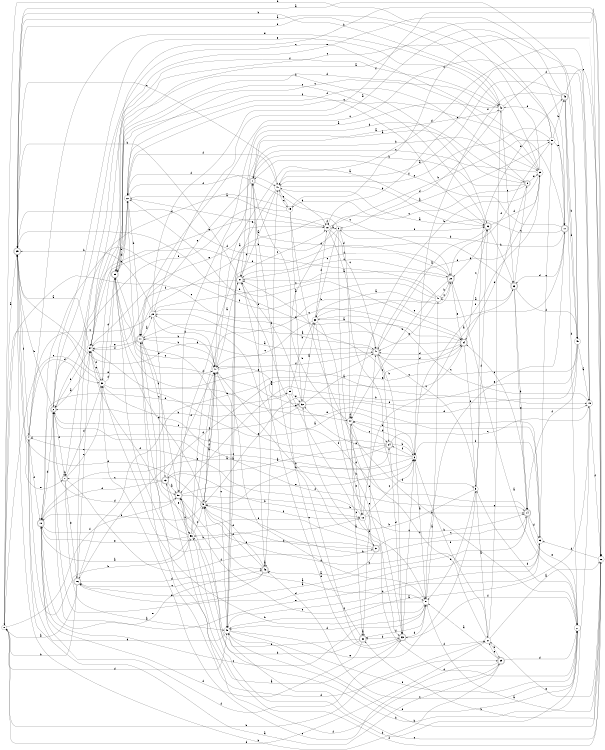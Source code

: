 digraph n47_2 {
__start0 [label="" shape="none"];

rankdir=LR;
size="8,5";

s0 [style="filled", color="black", fillcolor="white" shape="circle", label="0"];
s1 [style="rounded,filled", color="black", fillcolor="white" shape="doublecircle", label="1"];
s2 [style="rounded,filled", color="black", fillcolor="white" shape="doublecircle", label="2"];
s3 [style="filled", color="black", fillcolor="white" shape="circle", label="3"];
s4 [style="filled", color="black", fillcolor="white" shape="circle", label="4"];
s5 [style="rounded,filled", color="black", fillcolor="white" shape="doublecircle", label="5"];
s6 [style="filled", color="black", fillcolor="white" shape="circle", label="6"];
s7 [style="rounded,filled", color="black", fillcolor="white" shape="doublecircle", label="7"];
s8 [style="rounded,filled", color="black", fillcolor="white" shape="doublecircle", label="8"];
s9 [style="filled", color="black", fillcolor="white" shape="circle", label="9"];
s10 [style="rounded,filled", color="black", fillcolor="white" shape="doublecircle", label="10"];
s11 [style="rounded,filled", color="black", fillcolor="white" shape="doublecircle", label="11"];
s12 [style="filled", color="black", fillcolor="white" shape="circle", label="12"];
s13 [style="rounded,filled", color="black", fillcolor="white" shape="doublecircle", label="13"];
s14 [style="rounded,filled", color="black", fillcolor="white" shape="doublecircle", label="14"];
s15 [style="filled", color="black", fillcolor="white" shape="circle", label="15"];
s16 [style="rounded,filled", color="black", fillcolor="white" shape="doublecircle", label="16"];
s17 [style="rounded,filled", color="black", fillcolor="white" shape="doublecircle", label="17"];
s18 [style="filled", color="black", fillcolor="white" shape="circle", label="18"];
s19 [style="filled", color="black", fillcolor="white" shape="circle", label="19"];
s20 [style="rounded,filled", color="black", fillcolor="white" shape="doublecircle", label="20"];
s21 [style="filled", color="black", fillcolor="white" shape="circle", label="21"];
s22 [style="filled", color="black", fillcolor="white" shape="circle", label="22"];
s23 [style="rounded,filled", color="black", fillcolor="white" shape="doublecircle", label="23"];
s24 [style="rounded,filled", color="black", fillcolor="white" shape="doublecircle", label="24"];
s25 [style="rounded,filled", color="black", fillcolor="white" shape="doublecircle", label="25"];
s26 [style="filled", color="black", fillcolor="white" shape="circle", label="26"];
s27 [style="filled", color="black", fillcolor="white" shape="circle", label="27"];
s28 [style="filled", color="black", fillcolor="white" shape="circle", label="28"];
s29 [style="rounded,filled", color="black", fillcolor="white" shape="doublecircle", label="29"];
s30 [style="filled", color="black", fillcolor="white" shape="circle", label="30"];
s31 [style="rounded,filled", color="black", fillcolor="white" shape="doublecircle", label="31"];
s32 [style="rounded,filled", color="black", fillcolor="white" shape="doublecircle", label="32"];
s33 [style="rounded,filled", color="black", fillcolor="white" shape="doublecircle", label="33"];
s34 [style="rounded,filled", color="black", fillcolor="white" shape="doublecircle", label="34"];
s35 [style="filled", color="black", fillcolor="white" shape="circle", label="35"];
s36 [style="rounded,filled", color="black", fillcolor="white" shape="doublecircle", label="36"];
s37 [style="rounded,filled", color="black", fillcolor="white" shape="doublecircle", label="37"];
s38 [style="filled", color="black", fillcolor="white" shape="circle", label="38"];
s39 [style="rounded,filled", color="black", fillcolor="white" shape="doublecircle", label="39"];
s40 [style="rounded,filled", color="black", fillcolor="white" shape="doublecircle", label="40"];
s41 [style="filled", color="black", fillcolor="white" shape="circle", label="41"];
s42 [style="filled", color="black", fillcolor="white" shape="circle", label="42"];
s43 [style="rounded,filled", color="black", fillcolor="white" shape="doublecircle", label="43"];
s44 [style="filled", color="black", fillcolor="white" shape="circle", label="44"];
s45 [style="filled", color="black", fillcolor="white" shape="circle", label="45"];
s46 [style="rounded,filled", color="black", fillcolor="white" shape="doublecircle", label="46"];
s47 [style="filled", color="black", fillcolor="white" shape="circle", label="47"];
s48 [style="filled", color="black", fillcolor="white" shape="circle", label="48"];
s49 [style="filled", color="black", fillcolor="white" shape="circle", label="49"];
s50 [style="filled", color="black", fillcolor="white" shape="circle", label="50"];
s51 [style="filled", color="black", fillcolor="white" shape="circle", label="51"];
s52 [style="rounded,filled", color="black", fillcolor="white" shape="doublecircle", label="52"];
s53 [style="filled", color="black", fillcolor="white" shape="circle", label="53"];
s54 [style="filled", color="black", fillcolor="white" shape="circle", label="54"];
s55 [style="filled", color="black", fillcolor="white" shape="circle", label="55"];
s56 [style="filled", color="black", fillcolor="white" shape="circle", label="56"];
s57 [style="rounded,filled", color="black", fillcolor="white" shape="doublecircle", label="57"];
s0 -> s25 [label="a"];
s0 -> s27 [label="b"];
s0 -> s40 [label="c"];
s0 -> s49 [label="d"];
s0 -> s47 [label="e"];
s0 -> s57 [label="f"];
s1 -> s42 [label="a"];
s1 -> s35 [label="b"];
s1 -> s20 [label="c"];
s1 -> s46 [label="d"];
s1 -> s11 [label="e"];
s1 -> s22 [label="f"];
s2 -> s54 [label="a"];
s2 -> s25 [label="b"];
s2 -> s35 [label="c"];
s2 -> s53 [label="d"];
s2 -> s42 [label="e"];
s2 -> s7 [label="f"];
s3 -> s11 [label="a"];
s3 -> s57 [label="b"];
s3 -> s38 [label="c"];
s3 -> s44 [label="d"];
s3 -> s33 [label="e"];
s3 -> s36 [label="f"];
s4 -> s29 [label="a"];
s4 -> s56 [label="b"];
s4 -> s28 [label="c"];
s4 -> s30 [label="d"];
s4 -> s42 [label="e"];
s4 -> s10 [label="f"];
s5 -> s47 [label="a"];
s5 -> s24 [label="b"];
s5 -> s47 [label="c"];
s5 -> s25 [label="d"];
s5 -> s39 [label="e"];
s5 -> s10 [label="f"];
s6 -> s51 [label="a"];
s6 -> s44 [label="b"];
s6 -> s2 [label="c"];
s6 -> s44 [label="d"];
s6 -> s32 [label="e"];
s6 -> s24 [label="f"];
s7 -> s49 [label="a"];
s7 -> s7 [label="b"];
s7 -> s30 [label="c"];
s7 -> s30 [label="d"];
s7 -> s16 [label="e"];
s7 -> s31 [label="f"];
s8 -> s37 [label="a"];
s8 -> s1 [label="b"];
s8 -> s15 [label="c"];
s8 -> s34 [label="d"];
s8 -> s35 [label="e"];
s8 -> s22 [label="f"];
s9 -> s27 [label="a"];
s9 -> s32 [label="b"];
s9 -> s40 [label="c"];
s9 -> s51 [label="d"];
s9 -> s43 [label="e"];
s9 -> s36 [label="f"];
s10 -> s6 [label="a"];
s10 -> s12 [label="b"];
s10 -> s51 [label="c"];
s10 -> s2 [label="d"];
s10 -> s46 [label="e"];
s10 -> s33 [label="f"];
s11 -> s28 [label="a"];
s11 -> s47 [label="b"];
s11 -> s57 [label="c"];
s11 -> s29 [label="d"];
s11 -> s54 [label="e"];
s11 -> s54 [label="f"];
s12 -> s17 [label="a"];
s12 -> s14 [label="b"];
s12 -> s6 [label="c"];
s12 -> s31 [label="d"];
s12 -> s4 [label="e"];
s12 -> s5 [label="f"];
s13 -> s57 [label="a"];
s13 -> s12 [label="b"];
s13 -> s7 [label="c"];
s13 -> s10 [label="d"];
s13 -> s56 [label="e"];
s13 -> s47 [label="f"];
s14 -> s16 [label="a"];
s14 -> s5 [label="b"];
s14 -> s34 [label="c"];
s14 -> s53 [label="d"];
s14 -> s21 [label="e"];
s14 -> s28 [label="f"];
s15 -> s32 [label="a"];
s15 -> s21 [label="b"];
s15 -> s26 [label="c"];
s15 -> s2 [label="d"];
s15 -> s41 [label="e"];
s15 -> s7 [label="f"];
s16 -> s0 [label="a"];
s16 -> s0 [label="b"];
s16 -> s54 [label="c"];
s16 -> s46 [label="d"];
s16 -> s40 [label="e"];
s16 -> s42 [label="f"];
s17 -> s41 [label="a"];
s17 -> s3 [label="b"];
s17 -> s11 [label="c"];
s17 -> s23 [label="d"];
s17 -> s51 [label="e"];
s17 -> s1 [label="f"];
s18 -> s3 [label="a"];
s18 -> s50 [label="b"];
s18 -> s40 [label="c"];
s18 -> s9 [label="d"];
s18 -> s54 [label="e"];
s18 -> s18 [label="f"];
s19 -> s49 [label="a"];
s19 -> s5 [label="b"];
s19 -> s38 [label="c"];
s19 -> s41 [label="d"];
s19 -> s18 [label="e"];
s19 -> s26 [label="f"];
s20 -> s37 [label="a"];
s20 -> s44 [label="b"];
s20 -> s48 [label="c"];
s20 -> s2 [label="d"];
s20 -> s34 [label="e"];
s20 -> s37 [label="f"];
s21 -> s20 [label="a"];
s21 -> s56 [label="b"];
s21 -> s46 [label="c"];
s21 -> s9 [label="d"];
s21 -> s49 [label="e"];
s21 -> s33 [label="f"];
s22 -> s18 [label="a"];
s22 -> s11 [label="b"];
s22 -> s17 [label="c"];
s22 -> s39 [label="d"];
s22 -> s39 [label="e"];
s22 -> s41 [label="f"];
s23 -> s48 [label="a"];
s23 -> s14 [label="b"];
s23 -> s8 [label="c"];
s23 -> s22 [label="d"];
s23 -> s14 [label="e"];
s23 -> s45 [label="f"];
s24 -> s13 [label="a"];
s24 -> s6 [label="b"];
s24 -> s19 [label="c"];
s24 -> s33 [label="d"];
s24 -> s22 [label="e"];
s24 -> s4 [label="f"];
s25 -> s45 [label="a"];
s25 -> s34 [label="b"];
s25 -> s41 [label="c"];
s25 -> s40 [label="d"];
s25 -> s7 [label="e"];
s25 -> s4 [label="f"];
s26 -> s51 [label="a"];
s26 -> s52 [label="b"];
s26 -> s49 [label="c"];
s26 -> s53 [label="d"];
s26 -> s27 [label="e"];
s26 -> s57 [label="f"];
s27 -> s26 [label="a"];
s27 -> s29 [label="b"];
s27 -> s44 [label="c"];
s27 -> s0 [label="d"];
s27 -> s42 [label="e"];
s27 -> s6 [label="f"];
s28 -> s45 [label="a"];
s28 -> s25 [label="b"];
s28 -> s34 [label="c"];
s28 -> s47 [label="d"];
s28 -> s13 [label="e"];
s28 -> s26 [label="f"];
s29 -> s51 [label="a"];
s29 -> s25 [label="b"];
s29 -> s30 [label="c"];
s29 -> s21 [label="d"];
s29 -> s27 [label="e"];
s29 -> s13 [label="f"];
s30 -> s19 [label="a"];
s30 -> s36 [label="b"];
s30 -> s0 [label="c"];
s30 -> s39 [label="d"];
s30 -> s54 [label="e"];
s30 -> s14 [label="f"];
s31 -> s46 [label="a"];
s31 -> s47 [label="b"];
s31 -> s14 [label="c"];
s31 -> s56 [label="d"];
s31 -> s39 [label="e"];
s31 -> s11 [label="f"];
s32 -> s38 [label="a"];
s32 -> s2 [label="b"];
s32 -> s2 [label="c"];
s32 -> s19 [label="d"];
s32 -> s34 [label="e"];
s32 -> s37 [label="f"];
s33 -> s11 [label="a"];
s33 -> s52 [label="b"];
s33 -> s6 [label="c"];
s33 -> s51 [label="d"];
s33 -> s37 [label="e"];
s33 -> s27 [label="f"];
s34 -> s11 [label="a"];
s34 -> s22 [label="b"];
s34 -> s36 [label="c"];
s34 -> s40 [label="d"];
s34 -> s16 [label="e"];
s34 -> s9 [label="f"];
s35 -> s25 [label="a"];
s35 -> s44 [label="b"];
s35 -> s1 [label="c"];
s35 -> s39 [label="d"];
s35 -> s25 [label="e"];
s35 -> s6 [label="f"];
s36 -> s40 [label="a"];
s36 -> s23 [label="b"];
s36 -> s39 [label="c"];
s36 -> s35 [label="d"];
s36 -> s20 [label="e"];
s36 -> s39 [label="f"];
s37 -> s47 [label="a"];
s37 -> s25 [label="b"];
s37 -> s20 [label="c"];
s37 -> s1 [label="d"];
s37 -> s44 [label="e"];
s37 -> s54 [label="f"];
s38 -> s40 [label="a"];
s38 -> s33 [label="b"];
s38 -> s47 [label="c"];
s38 -> s21 [label="d"];
s38 -> s23 [label="e"];
s38 -> s18 [label="f"];
s39 -> s26 [label="a"];
s39 -> s22 [label="b"];
s39 -> s47 [label="c"];
s39 -> s30 [label="d"];
s39 -> s53 [label="e"];
s39 -> s55 [label="f"];
s40 -> s28 [label="a"];
s40 -> s33 [label="b"];
s40 -> s24 [label="c"];
s40 -> s34 [label="d"];
s40 -> s35 [label="e"];
s40 -> s47 [label="f"];
s41 -> s37 [label="a"];
s41 -> s36 [label="b"];
s41 -> s15 [label="c"];
s41 -> s18 [label="d"];
s41 -> s49 [label="e"];
s41 -> s22 [label="f"];
s42 -> s57 [label="a"];
s42 -> s25 [label="b"];
s42 -> s22 [label="c"];
s42 -> s3 [label="d"];
s42 -> s23 [label="e"];
s42 -> s19 [label="f"];
s43 -> s41 [label="a"];
s43 -> s45 [label="b"];
s43 -> s26 [label="c"];
s43 -> s21 [label="d"];
s43 -> s54 [label="e"];
s43 -> s6 [label="f"];
s44 -> s52 [label="a"];
s44 -> s1 [label="b"];
s44 -> s24 [label="c"];
s44 -> s12 [label="d"];
s44 -> s12 [label="e"];
s44 -> s44 [label="f"];
s45 -> s19 [label="a"];
s45 -> s57 [label="b"];
s45 -> s37 [label="c"];
s45 -> s43 [label="d"];
s45 -> s5 [label="e"];
s45 -> s14 [label="f"];
s46 -> s46 [label="a"];
s46 -> s41 [label="b"];
s46 -> s16 [label="c"];
s46 -> s5 [label="d"];
s46 -> s16 [label="e"];
s46 -> s5 [label="f"];
s47 -> s36 [label="a"];
s47 -> s11 [label="b"];
s47 -> s49 [label="c"];
s47 -> s8 [label="d"];
s47 -> s32 [label="e"];
s47 -> s5 [label="f"];
s48 -> s38 [label="a"];
s48 -> s20 [label="b"];
s48 -> s28 [label="c"];
s48 -> s25 [label="d"];
s48 -> s40 [label="e"];
s48 -> s10 [label="f"];
s49 -> s37 [label="a"];
s49 -> s26 [label="b"];
s49 -> s18 [label="c"];
s49 -> s4 [label="d"];
s49 -> s9 [label="e"];
s49 -> s21 [label="f"];
s50 -> s0 [label="a"];
s50 -> s43 [label="b"];
s50 -> s41 [label="c"];
s50 -> s42 [label="d"];
s50 -> s17 [label="e"];
s50 -> s20 [label="f"];
s51 -> s48 [label="a"];
s51 -> s30 [label="b"];
s51 -> s47 [label="c"];
s51 -> s49 [label="d"];
s51 -> s57 [label="e"];
s51 -> s52 [label="f"];
s52 -> s52 [label="a"];
s52 -> s56 [label="b"];
s52 -> s1 [label="c"];
s52 -> s10 [label="d"];
s52 -> s40 [label="e"];
s52 -> s57 [label="f"];
s53 -> s54 [label="a"];
s53 -> s5 [label="b"];
s53 -> s50 [label="c"];
s53 -> s49 [label="d"];
s53 -> s2 [label="e"];
s53 -> s6 [label="f"];
s54 -> s25 [label="a"];
s54 -> s26 [label="b"];
s54 -> s17 [label="c"];
s54 -> s30 [label="d"];
s54 -> s18 [label="e"];
s54 -> s2 [label="f"];
s55 -> s50 [label="a"];
s55 -> s38 [label="b"];
s55 -> s51 [label="c"];
s55 -> s10 [label="d"];
s55 -> s32 [label="e"];
s55 -> s33 [label="f"];
s56 -> s10 [label="a"];
s56 -> s20 [label="b"];
s56 -> s5 [label="c"];
s56 -> s47 [label="d"];
s56 -> s10 [label="e"];
s56 -> s54 [label="f"];
s57 -> s51 [label="a"];
s57 -> s14 [label="b"];
s57 -> s56 [label="c"];
s57 -> s2 [label="d"];
s57 -> s6 [label="e"];
s57 -> s11 [label="f"];

}